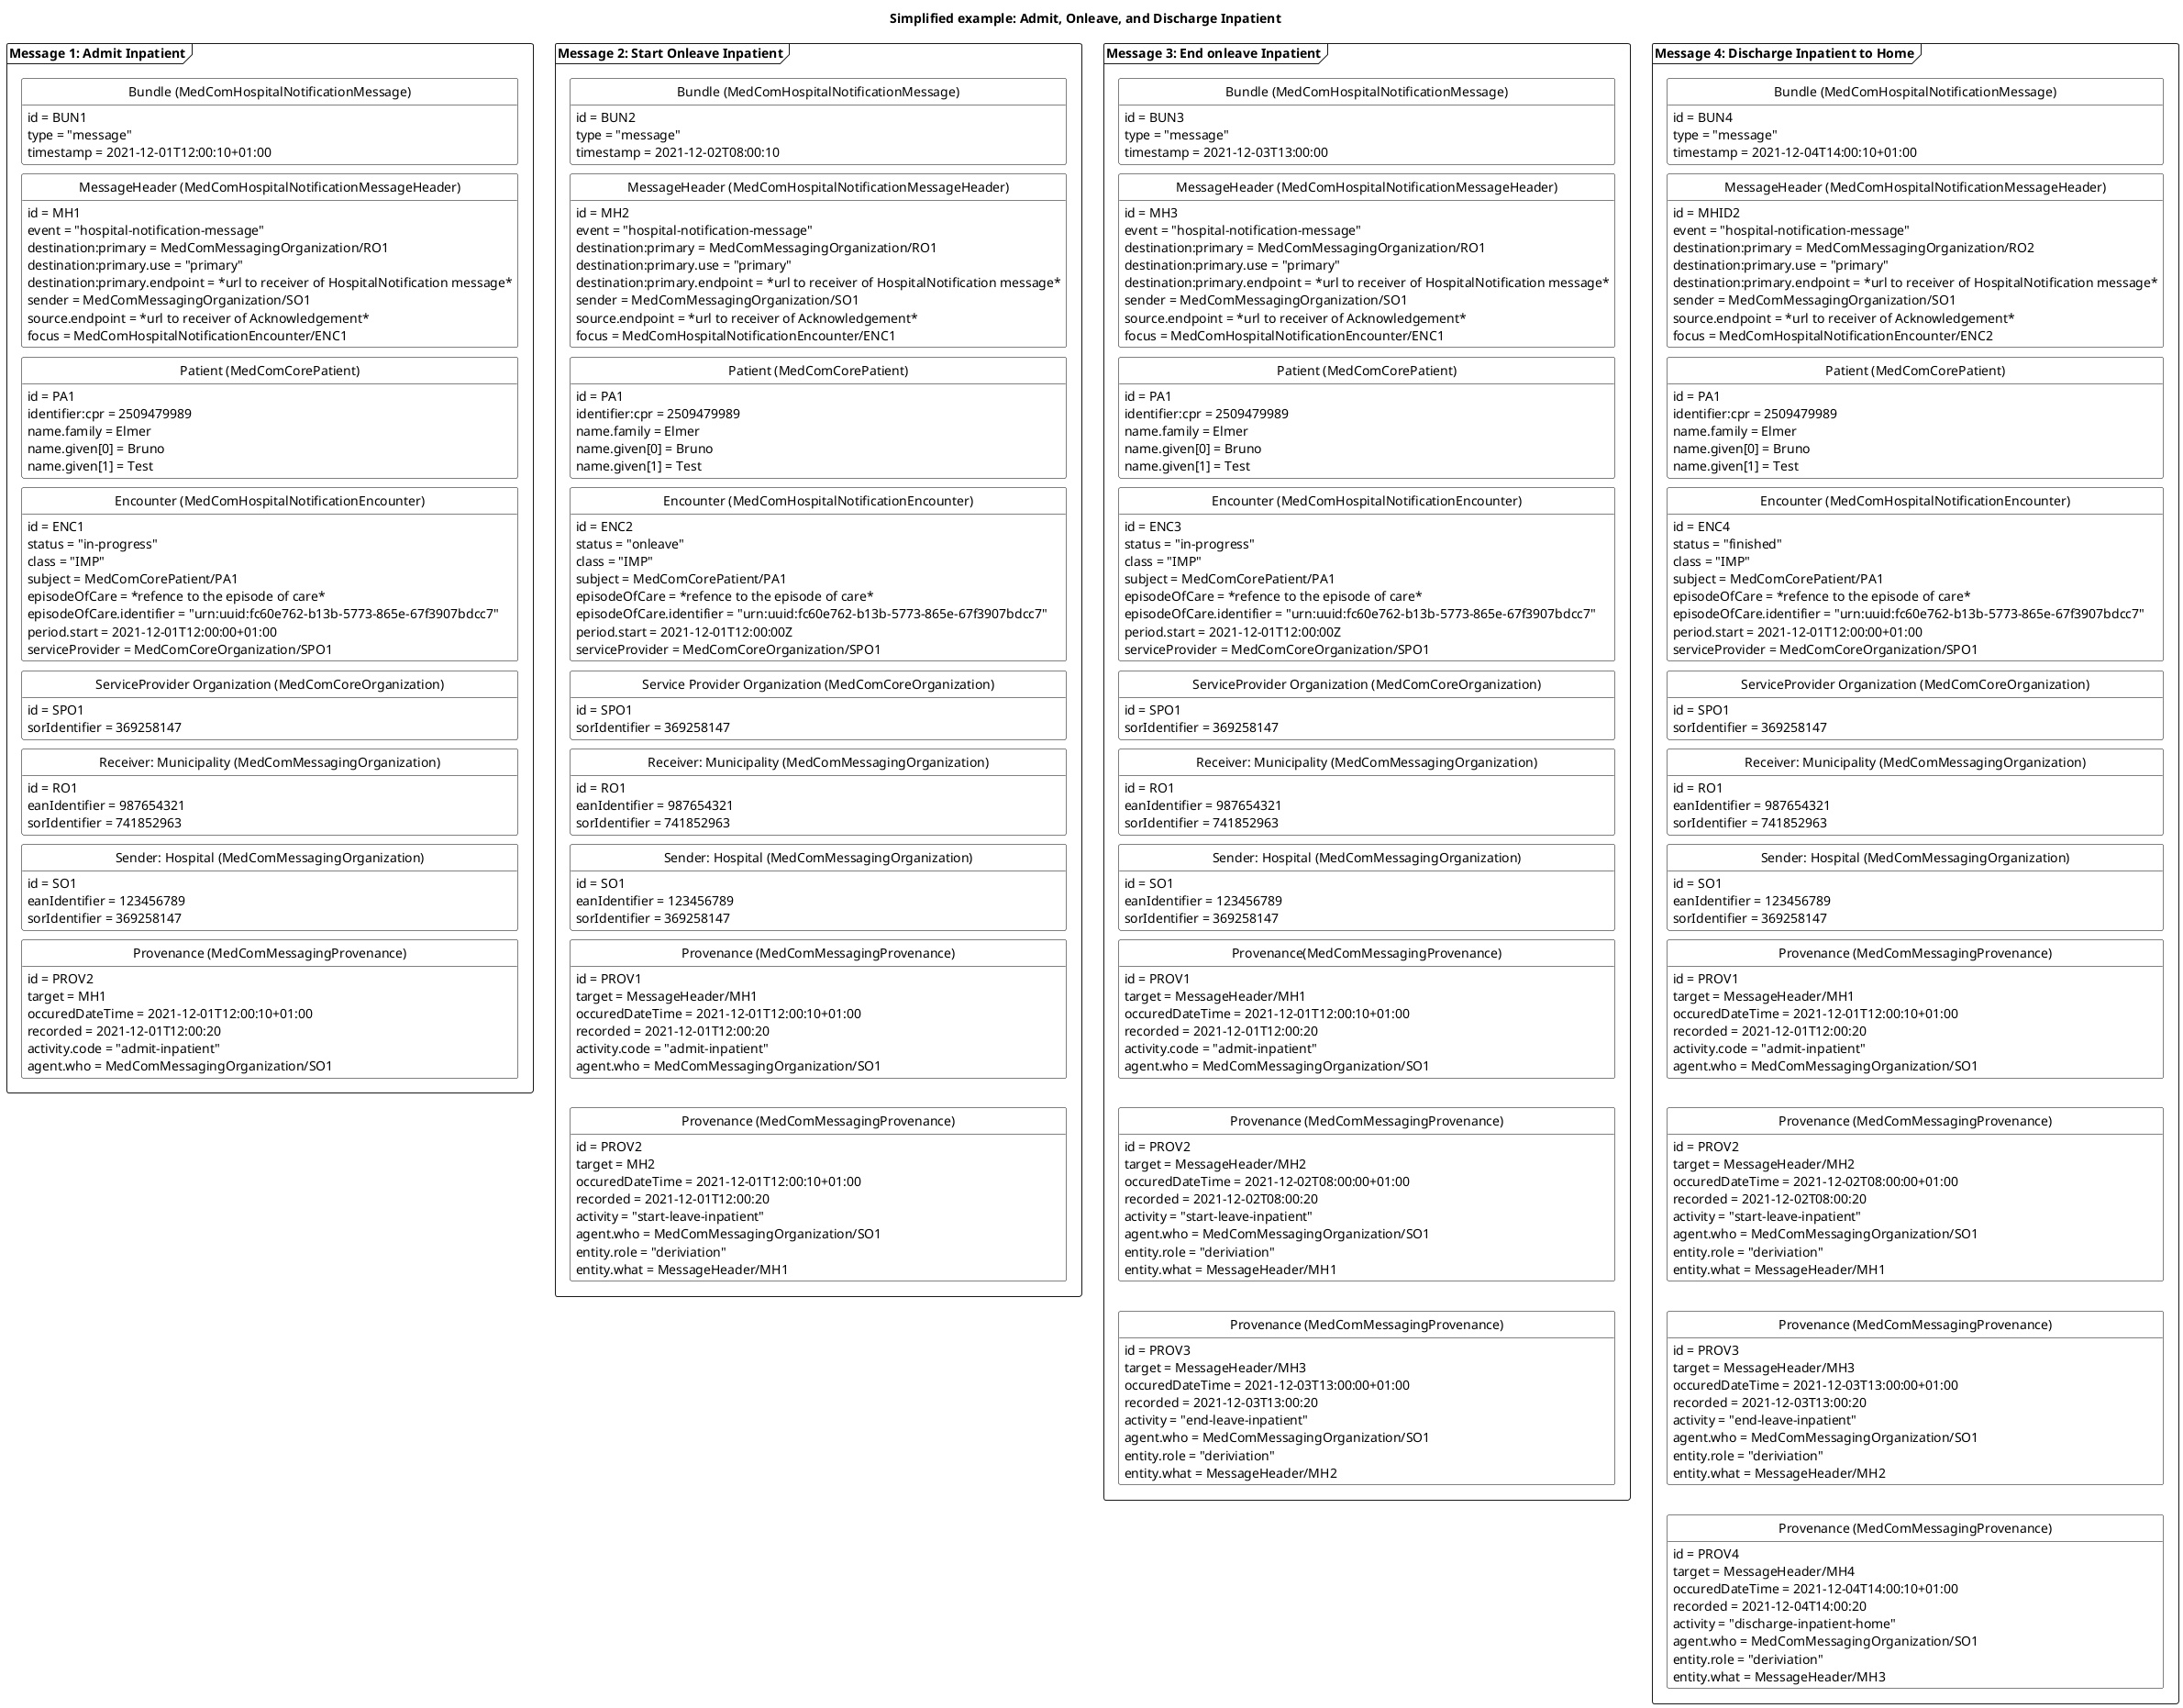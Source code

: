 @startuml HNAdmitOnleaveEndFinish

'layout
skinparam class {
    BackgroundColor White
    BorderColor Black
    ArrowColor Black
  }
hide circle
hide empty members
skinparam SameClassWidth true
skinparam Ranksep 10


'title
title Simplified example: Admit, Onleave, and Discharge Inpatient


package "Message 1: Admit Inpatient" as admit <<Frame>>{
    class "Bundle (MedComHospitalNotificationMessage)" as admitB{
        id = BUN1
        type = "message"
        timestamp = 2021-12-01T12:00:10+01:00
    }
    class "MessageHeader (MedComHospitalNotificationMessageHeader)" as admitMH{
        id = MH1
        event = "hospital-notification-message"
        destination:primary = MedComMessagingOrganization/RO1
        destination:primary.use = "primary"
        destination:primary.endpoint = *url to receiver of HospitalNotification message*
        sender = MedComMessagingOrganization/SO1
        source.endpoint = *url to receiver of Acknowledgement*
        focus = MedComHospitalNotificationEncounter/ENC1
    }
    class "Patient (MedComCorePatient)" as admitPT{
        id = PA1
        identifier:cpr = 2509479989
        name.family = Elmer
        name.given[0] = Bruno
        name.given[1] = Test
    }
    class "Encounter (MedComHospitalNotificationEncounter)" as admitENC{
        id = ENC1
        status = "in-progress"
        class = "IMP"
        subject = MedComCorePatient/PA1
        episodeOfCare = *refence to the episode of care*
        episodeOfCare.identifier = "urn:uuid:fc60e762-b13b-5773-865e-67f3907bdcc7"
        period.start = 2021-12-01T12:00:00+01:00
        serviceProvider = MedComCoreOrganization/SPO1
    }    
    class "ServiceProvider Organization (MedComCoreOrganization)" as admitSPOrg{
        id = SPO1
        sorIdentifier = 369258147
    }
    class "Receiver: Municipality (MedComMessagingOrganization)" as admitROrg{
        id = RO1
        eanIdentifier = 987654321
        sorIdentifier = 741852963
    }
    class "Sender: Hospital (MedComMessagingOrganization)" as admitSOrg{
        id = SO1
        eanIdentifier = 123456789
        sorIdentifier = 369258147
    }
    class "Provenance (MedComMessagingProvenance)" as admitPRO{
        id = PROV2
        target = MH1
        occuredDateTime = 2021-12-01T12:00:10+01:00
        recorded = 2021-12-01T12:00:20
        activity.code = "admit-inpatient"
        agent.who = MedComMessagingOrganization/SO1
    }

admitB -[hidden]- admitMH
admitMH-[hidden]-admitPT
admitPT-[hidden]-admitENC
admitENC-[hidden]-admitSPOrg
admitSPOrg-[hidden]-admitROrg
admitROrg-[hidden]-admitSOrg
admitSOrg-[hidden]-admitPRO
}
'Message 2: Onleave inpatient
package "Message 2: Start Onleave Inpatient" as Onleave <<Frame>> {
    class "Bundle (MedComHospitalNotificationMessage)" as onleaveB {
        id = BUN2
        type = "message"
        timestamp = 2021-12-02T08:00:10
    }
    class "MessageHeader (MedComHospitalNotificationMessageHeader)" as onleaveMH{
        id = MH2
        event = "hospital-notification-message"
        destination:primary = MedComMessagingOrganization/RO1
        destination:primary.use = "primary"
        destination:primary.endpoint = *url to receiver of HospitalNotification message*
        sender = MedComMessagingOrganization/SO1
        source.endpoint = *url to receiver of Acknowledgement*
        focus = MedComHospitalNotificationEncounter/ENC1
    }
    class "Patient (MedComCorePatient)" as onleavePT{
        id = PA1
        identifier:cpr = 2509479989
        name.family = Elmer
        name.given[0] = Bruno
        name.given[1] = Test
    }
    class "Encounter (MedComHospitalNotificationEncounter)" as onleaveENC{
        id = ENC2
        status = "onleave"
        class = "IMP"
        subject = MedComCorePatient/PA1
        episodeOfCare = *refence to the episode of care*
        episodeOfCare.identifier = "urn:uuid:fc60e762-b13b-5773-865e-67f3907bdcc7"
        period.start = 2021-12-01T12:00:00Z
        serviceProvider = MedComCoreOrganization/SPO1
    }
    class "Service Provider Organization (MedComCoreOrganization)" as onleaveSPOrg{
        id = SPO1
        sorIdentifier = 369258147
    }
    class "Receiver: Municipality (MedComMessagingOrganization)" as onleaveROrg{
        id = RO1
        eanIdentifier = 987654321
        sorIdentifier = 741852963
    }
    class "Sender: Hospital (MedComMessagingOrganization)" as onleaveSOrg{
        id = SO1
        eanIdentifier = 123456789
        sorIdentifier = 369258147
    }
    class "Provenance (MedComMessagingProvenance)" as admitonleavePRO{
        id = PROV1
        target = MessageHeader/MH1
        occuredDateTime = 2021-12-01T12:00:10+01:00
        recorded = 2021-12-01T12:00:20
        activity.code = "admit-inpatient"
        agent.who = MedComMessagingOrganization/SO1
    }
    class "Provenance (MedComMessagingProvenance)" as onleavePRO{
        id = PROV2        
        target = MH2
        occuredDateTime = 2021-12-01T12:00:10+01:00
        recorded = 2021-12-01T12:00:20
        activity = "start-leave-inpatient"
        agent.who = MedComMessagingOrganization/SO1
        entity.role = "deriviation"
        entity.what = MessageHeader/MH1

    }
onleaveB-[hidden]-onleaveMH
onleaveMH-[hidden]-onleavePT
onleavePT-[hidden]-onleaveENC
onleaveENC-[hidden]-onleaveSPOrg
onleaveSPOrg-[hidden]-onleaveROrg
onleaveROrg-[hidden]-onleaveSOrg
onleaveSOrg-[hidden]-admitonleavePRO
admitonleavePRO-[hidden]-onleavePRO

}

'Message 3: End onleave inpatient
package "Message 3: End onleave Inpatient" as endOnleave <<Frame>> {
    class "Bundle (MedComHospitalNotificationMessage)" as endOnleaveB {
        id = BUN3
        type = "message"
        timestamp = 2021-12-03T13:00:00
    }
    class "MessageHeader (MedComHospitalNotificationMessageHeader)" as endOnleaveMH{
        id = MH3
        event = "hospital-notification-message"
        destination:primary = MedComMessagingOrganization/RO1
        destination:primary.use = "primary"
        destination:primary.endpoint = *url to receiver of HospitalNotification message*
        sender = MedComMessagingOrganization/SO1
        source.endpoint = *url to receiver of Acknowledgement*
        focus = MedComHospitalNotificationEncounter/ENC1
    }
    class "Patient (MedComCorePatient)" as endOnleavePT{
        id = PA1
        identifier:cpr = 2509479989
        name.family = Elmer
        name.given[0] = Bruno
        name.given[1] = Test
    }
    class "Encounter (MedComHospitalNotificationEncounter)" as endOnleaveENC{
        id = ENC3
        status = "in-progress"
        class = "IMP"
        subject = MedComCorePatient/PA1
        episodeOfCare = *refence to the episode of care*
        episodeOfCare.identifier = "urn:uuid:fc60e762-b13b-5773-865e-67f3907bdcc7"
        period.start = 2021-12-01T12:00:00Z
        serviceProvider = MedComCoreOrganization/SPO1
    }
    class "ServiceProvider Organization (MedComCoreOrganization)" as endOnleaveSPOrg{
        id = SPO1
        sorIdentifier = 369258147
    }
    class "Receiver: Municipality (MedComMessagingOrganization)" as endOnleaveROrg{
        id = RO1
        eanIdentifier = 987654321
        sorIdentifier = 741852963
    }
    class "Sender: Hospital (MedComMessagingOrganization)" as endOnleaveSOrg{
        id = SO1
        eanIdentifier = 123456789
        sorIdentifier = 369258147
    }    
    class "Provenance(MedComMessagingProvenance)" as admitendOnleavePRO{
        id = PROV1
        target = MessageHeader/MH1
        occuredDateTime = 2021-12-01T12:00:10+01:00
        recorded = 2021-12-01T12:00:20
        activity.code = "admit-inpatient"
        agent.who = MedComMessagingOrganization/SO1
    }
    class "Provenance (MedComMessagingProvenance)" as onleaveendOnleavePRO{
        id = PROV2        
        target = MessageHeader/MH2
        occuredDateTime = 2021-12-02T08:00:00+01:00
        recorded = 2021-12-02T08:00:20
        activity = "start-leave-inpatient"
        agent.who = MedComMessagingOrganization/SO1
        entity.role = "deriviation"
        entity.what = MessageHeader/MH1
    }
    class "Provenance (MedComMessagingProvenance)" as endOnleavePRO{
        id = PROV3        
        target = MessageHeader/MH3
        occuredDateTime = 2021-12-03T13:00:00+01:00
        recorded = 2021-12-03T13:00:20
        activity = "end-leave-inpatient"
        agent.who = MedComMessagingOrganization/SO1
        entity.role = "deriviation"
        entity.what = MessageHeader/MH2
    }
endOnleaveB-[hidden]-endOnleaveMH
endOnleaveMH-[hidden]-endOnleavePT
endOnleavePT-[hidden]-endOnleaveENC
endOnleaveENC-[hidden]-endOnleaveSPOrg
endOnleaveSPOrg-[hidden]-endOnleaveROrg
endOnleaveROrg-[hidden]-endOnleaveSOrg
endOnleaveSOrg-[hidden]-admitendOnleavePRO
admitendOnleavePRO-[hidden]-onleaveendOnleavePRO
onleaveendOnleavePRO-[hidden]-endOnleavePRO

}


'Message 2: Finished inpatient
package "Message 4: Discharge Inpatient to Home" as finished <<Frame>>{
    class "Bundle (MedComHospitalNotificationMessage)" as finishedB{
        id = BUN4
        type = "message"
        timestamp = 2021-12-04T14:00:10+01:00
    }
    class "MessageHeader (MedComHospitalNotificationMessageHeader)" as finishedMH{
        id = MHID2
        event = "hospital-notification-message"
        destination:primary = MedComMessagingOrganization/RO2
        destination:primary.use = "primary"
        destination:primary.endpoint = *url to receiver of HospitalNotification message*
        sender = MedComMessagingOrganization/SO1
        source.endpoint = *url to receiver of Acknowledgement*
        focus = MedComHospitalNotificationEncounter/ENC2
    }
    class "Patient (MedComCorePatient)" as finishedPT{
        id = PA1
        identifier:cpr = 2509479989
        name.family = Elmer
        name.given[0] = Bruno
        name.given[1] = Test
    }
    class "Encounter (MedComHospitalNotificationEncounter)" as finishedENC{
        id = ENC4
        status = "finished"
        class = "IMP"
        subject = MedComCorePatient/PA1
        episodeOfCare = *refence to the episode of care*
        episodeOfCare.identifier = "urn:uuid:fc60e762-b13b-5773-865e-67f3907bdcc7"
        period.start = 2021-12-01T12:00:00+01:00
        serviceProvider = MedComCoreOrganization/SPO1
    }
    class "ServiceProvider Organization (MedComCoreOrganization)" as finishedSPOrg{
        id = SPO1 
        sorIdentifier = 369258147
    }    
    class "Receiver: Municipality (MedComMessagingOrganization)" as finishedROrg{
        id = RO1
        eanIdentifier = 987654321
        sorIdentifier = 741852963
    }
    class "Sender: Hospital (MedComMessagingOrganization)" as finishedSOrg{
        id = SO1
        eanIdentifier = 123456789
        sorIdentifier = 369258147
    }    
    class "Provenance (MedComMessagingProvenance)" as admitfinishedPRO{
        id = PROV1
        target = MessageHeader/MH1
        occuredDateTime = 2021-12-01T12:00:10+01:00
        recorded = 2021-12-01T12:00:20
        activity.code = "admit-inpatient"
        agent.who = MedComMessagingOrganization/SO1
    }
    class "Provenance (MedComMessagingProvenance)" as startfinishedPRO{
        id = PROV2        
        target = MessageHeader/MH2
        occuredDateTime = 2021-12-02T08:00:00+01:00
        recorded = 2021-12-02T08:00:20
        activity = "start-leave-inpatient"
        agent.who = MedComMessagingOrganization/SO1
        entity.role = "deriviation"
        entity.what = MessageHeader/MH1
    }
    class "Provenance (MedComMessagingProvenance)" as endfinishedPRO{
        id = PROV3        
        target = MessageHeader/MH3
        occuredDateTime = 2021-12-03T13:00:00+01:00
        recorded = 2021-12-03T13:00:20
        activity = "end-leave-inpatient"
        agent.who = MedComMessagingOrganization/SO1
        entity.role = "deriviation"
        entity.what = MessageHeader/MH2
    }
    class "Provenance (MedComMessagingProvenance)" as finishedPRO{
        id = PROV4
        target = MessageHeader/MH4
        occuredDateTime = 2021-12-04T14:00:10+01:00
        recorded = 2021-12-04T14:00:20
        activity = "discharge-inpatient-home"
        agent.who = MedComMessagingOrganization/SO1
        entity.role = "deriviation"
        entity.what = MessageHeader/MH3
    }
finishedB-[hidden]-finishedMH
finishedMH-[hidden]-finishedPT
finishedPT-[hidden]-finishedENC
finishedENC-[hidden]-finishedSPOrg
finishedSPOrg-[hidden]-finishedROrg
finishedROrg-[hidden]-finishedSOrg
finishedSOrg-[hidden]-admitfinishedPRO
admitfinishedPRO-[hidden]-startfinishedPRO
startfinishedPRO-[hidden]-endfinishedPRO
endfinishedPRO-[hidden]-finishedPRO


}



@enduml

